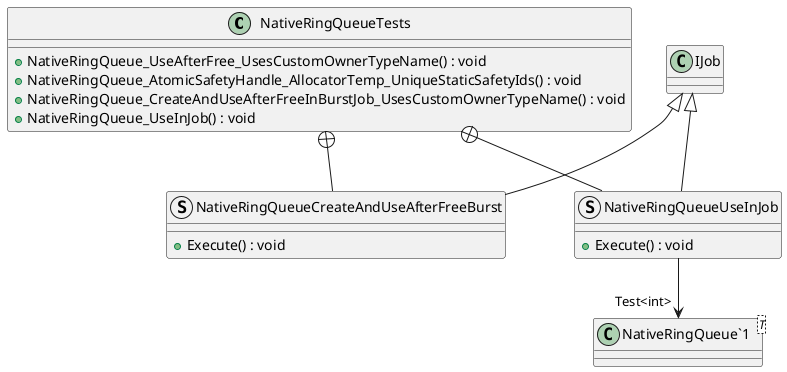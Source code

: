 @startuml
class NativeRingQueueTests {
    + NativeRingQueue_UseAfterFree_UsesCustomOwnerTypeName() : void
    + NativeRingQueue_AtomicSafetyHandle_AllocatorTemp_UniqueStaticSafetyIds() : void
    + NativeRingQueue_CreateAndUseAfterFreeInBurstJob_UsesCustomOwnerTypeName() : void
    + NativeRingQueue_UseInJob() : void
}
struct NativeRingQueueCreateAndUseAfterFreeBurst {
    + Execute() : void
}
struct NativeRingQueueUseInJob {
    + Execute() : void
}
class "NativeRingQueue`1"<T> {
}
NativeRingQueueTests +-- NativeRingQueueCreateAndUseAfterFreeBurst
IJob <|-- NativeRingQueueCreateAndUseAfterFreeBurst
NativeRingQueueTests +-- NativeRingQueueUseInJob
IJob <|-- NativeRingQueueUseInJob
NativeRingQueueUseInJob --> "Test<int>" "NativeRingQueue`1"
@enduml
